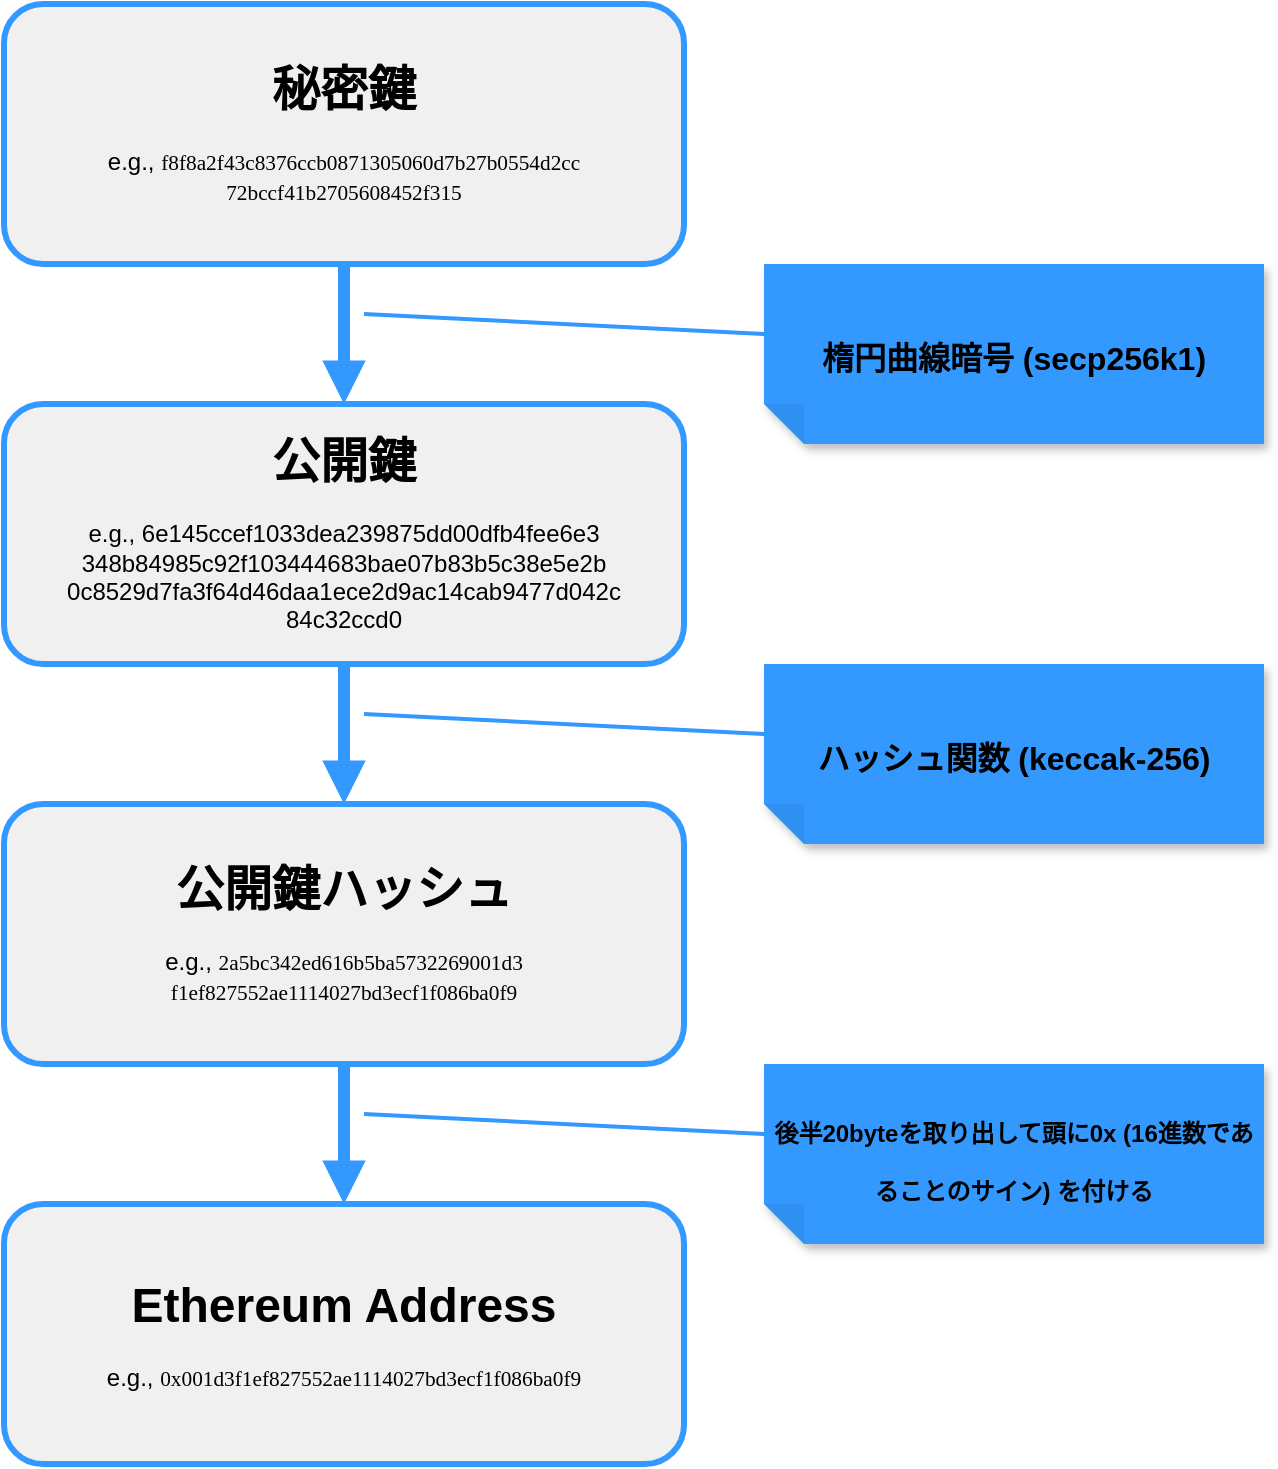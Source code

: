 <mxfile>
    <diagram id="Ka4JedE6QBkALKb633Jz" name="ページ1">
        <mxGraphModel dx="541" dy="692" grid="1" gridSize="10" guides="1" tooltips="1" connect="1" arrows="1" fold="1" page="1" pageScale="1" pageWidth="900" pageHeight="1600" math="0" shadow="0">
            <root>
                <mxCell id="0"/>
                <mxCell id="1" parent="0"/>
                <mxCell id="17" value="" style="group;aspect=fixed;" parent="1" vertex="1" connectable="0">
                    <mxGeometry x="10" y="10" width="630" height="730" as="geometry"/>
                </mxCell>
                <mxCell id="2" value="&lt;b&gt;&lt;font style=&quot;font-size: 24px;&quot;&gt;秘密鍵&lt;br&gt;&lt;/font&gt;&lt;/b&gt;&lt;br&gt;e.g.,&amp;nbsp;&lt;span style=&quot;font-size: 8pt; font-family: Calibri;&quot;&gt;f8f8a2f43c8376ccb0871305060d7b27b0554d2cc&lt;br&gt;72bccf41b2705608452f315&lt;/span&gt;" style="whiteSpace=wrap;html=1;rounded=1;strokeColor=#3399FF;strokeWidth=3;fillColor=#F0F0F0;fillStyle=auto;" parent="17" vertex="1">
                    <mxGeometry width="340" height="130" as="geometry"/>
                </mxCell>
                <mxCell id="3" value="&lt;b&gt;&lt;font style=&quot;font-size: 24px;&quot;&gt;公開鍵&lt;br&gt;&lt;/font&gt;&lt;/b&gt;&lt;br&gt;e.g.,&amp;nbsp;&lt;span&gt;6e145ccef1033dea239875dd00dfb4fee6e3&lt;br&gt;348b84985c92f103444683bae07b83b5c38e5e2b&lt;br&gt;0c8529d7fa3f64d46daa1ece2d9ac14cab9477d042c&lt;br&gt;84c32ccd0&lt;/span&gt;" style="whiteSpace=wrap;html=1;rounded=1;strokeColor=#3399FF;strokeWidth=3;fillColor=#F0F0F0;fillStyle=auto;" parent="17" vertex="1">
                    <mxGeometry y="200" width="340" height="130" as="geometry"/>
                </mxCell>
                <mxCell id="6" style="edgeStyle=none;html=1;exitX=0.5;exitY=1;exitDx=0;exitDy=0;entryX=0.5;entryY=0;entryDx=0;entryDy=0;fontSize=24;fontColor=#F0F0F0;strokeWidth=6;endArrow=block;endFill=1;strokeColor=#3399FF;" parent="17" source="2" target="3" edge="1">
                    <mxGeometry relative="1" as="geometry"/>
                </mxCell>
                <mxCell id="4" value="&lt;b&gt;&lt;font style=&quot;font-size: 24px;&quot;&gt;公開鍵ハッシュ&lt;br&gt;&lt;/font&gt;&lt;/b&gt;&lt;br&gt;e.g.,&amp;nbsp;&lt;span style=&quot;font-size: 8pt; font-family: Calibri;&quot;&gt;2a5bc342ed616b5ba5732269001d3&lt;br&gt;f1ef827552ae1114027bd3ecf1f086ba0f9&lt;/span&gt;" style="whiteSpace=wrap;html=1;rounded=1;strokeColor=#3399FF;strokeWidth=3;fillColor=#F0F0F0;fillStyle=auto;" parent="17" vertex="1">
                    <mxGeometry y="400" width="340" height="130" as="geometry"/>
                </mxCell>
                <mxCell id="7" style="edgeStyle=none;html=1;exitX=0.5;exitY=1;exitDx=0;exitDy=0;strokeWidth=6;fontSize=24;fontColor=#F0F0F0;endArrow=block;endFill=1;strokeColor=#3399FF;" parent="17" source="3" target="4" edge="1">
                    <mxGeometry relative="1" as="geometry"/>
                </mxCell>
                <mxCell id="5" value="&lt;b&gt;&lt;font style=&quot;font-size: 24px;&quot;&gt;Ethereum Address&lt;br&gt;&lt;/font&gt;&lt;/b&gt;&lt;br&gt;e.g.,&amp;nbsp;&lt;span style=&quot;font-size: 8pt; font-family: Calibri;&quot;&gt;0x001d3f1ef827552ae1114027bd3ecf1f086ba0f9&lt;/span&gt;" style="whiteSpace=wrap;html=1;rounded=1;strokeColor=#3399FF;strokeWidth=3;fillColor=#F0F0F0;fillStyle=auto;" parent="17" vertex="1">
                    <mxGeometry y="600" width="340" height="130" as="geometry"/>
                </mxCell>
                <mxCell id="8" style="edgeStyle=none;html=1;exitX=0.5;exitY=1;exitDx=0;exitDy=0;strokeWidth=6;fontSize=24;fontColor=#F0F0F0;endArrow=block;endFill=1;strokeColor=#3399FF;" parent="17" source="4" target="5" edge="1">
                    <mxGeometry relative="1" as="geometry"/>
                </mxCell>
                <mxCell id="12" style="edgeStyle=none;html=1;exitX=0;exitY=0;exitDx=250;exitDy=55;exitPerimeter=0;strokeWidth=2;fontSize=16;fontColor=#F0F0F0;endArrow=none;endFill=0;strokeColor=#3399FF;" parent="17" source="10" edge="1">
                    <mxGeometry relative="1" as="geometry">
                        <mxPoint x="180" y="155" as="targetPoint"/>
                    </mxGeometry>
                </mxCell>
                <mxCell id="10" value="&lt;font style=&quot;font-size: 16px;&quot;&gt;&lt;b&gt;楕円曲線暗号 (secp256k1)&lt;/b&gt;&lt;/font&gt;" style="shape=note;whiteSpace=wrap;html=1;backgroundOutline=1;fontColor=#000000;darkOpacity=0.05;fillColor=#3399FF;strokeColor=none;fillStyle=solid;direction=west;gradientDirection=north;gradientColor=none;shadow=1;size=20;pointerEvents=1;rounded=1;fontSize=24;" parent="17" vertex="1">
                    <mxGeometry x="380" y="130" width="250" height="90" as="geometry"/>
                </mxCell>
                <mxCell id="13" style="edgeStyle=none;html=1;exitX=0;exitY=0;exitDx=250;exitDy=55;exitPerimeter=0;strokeWidth=2;fontSize=16;fontColor=#F0F0F0;endArrow=none;endFill=0;strokeColor=#3399FF;" parent="17" source="14" edge="1">
                    <mxGeometry relative="1" as="geometry">
                        <mxPoint x="180" y="355" as="targetPoint"/>
                    </mxGeometry>
                </mxCell>
                <mxCell id="14" value="&lt;font style=&quot;font-size: 16px;&quot;&gt;&lt;b&gt;ハッシュ関数 (keccak-256)&lt;/b&gt;&lt;/font&gt;" style="shape=note;whiteSpace=wrap;html=1;backgroundOutline=1;fontColor=#000000;darkOpacity=0.05;fillColor=#3399FF;strokeColor=none;fillStyle=solid;direction=west;gradientDirection=north;gradientColor=none;shadow=1;size=20;pointerEvents=1;rounded=1;fontSize=24;" parent="17" vertex="1">
                    <mxGeometry x="380" y="330" width="250" height="90" as="geometry"/>
                </mxCell>
                <mxCell id="15" style="edgeStyle=none;html=1;exitX=0;exitY=0;exitDx=250;exitDy=55;exitPerimeter=0;strokeWidth=2;fontSize=16;fontColor=#F0F0F0;endArrow=none;endFill=0;strokeColor=#3399FF;" parent="17" source="16" edge="1">
                    <mxGeometry relative="1" as="geometry">
                        <mxPoint x="180" y="555" as="targetPoint"/>
                    </mxGeometry>
                </mxCell>
                <mxCell id="16" value="&lt;font style=&quot;font-size: 12px;&quot;&gt;&lt;b style=&quot;&quot;&gt;&lt;font style=&quot;font-size: 12px;&quot;&gt;後半20byteを取り出して頭に0x (16進数であることのサイン) を付ける&lt;/font&gt;&lt;br&gt;&lt;/b&gt;&lt;/font&gt;" style="shape=note;whiteSpace=wrap;html=1;backgroundOutline=1;fontColor=#000000;darkOpacity=0.05;fillColor=#3399FF;strokeColor=none;fillStyle=solid;direction=west;gradientDirection=north;gradientColor=none;shadow=1;size=20;pointerEvents=1;rounded=1;fontSize=24;" parent="17" vertex="1">
                    <mxGeometry x="380" y="530" width="250" height="90" as="geometry"/>
                </mxCell>
            </root>
        </mxGraphModel>
    </diagram>
</mxfile>